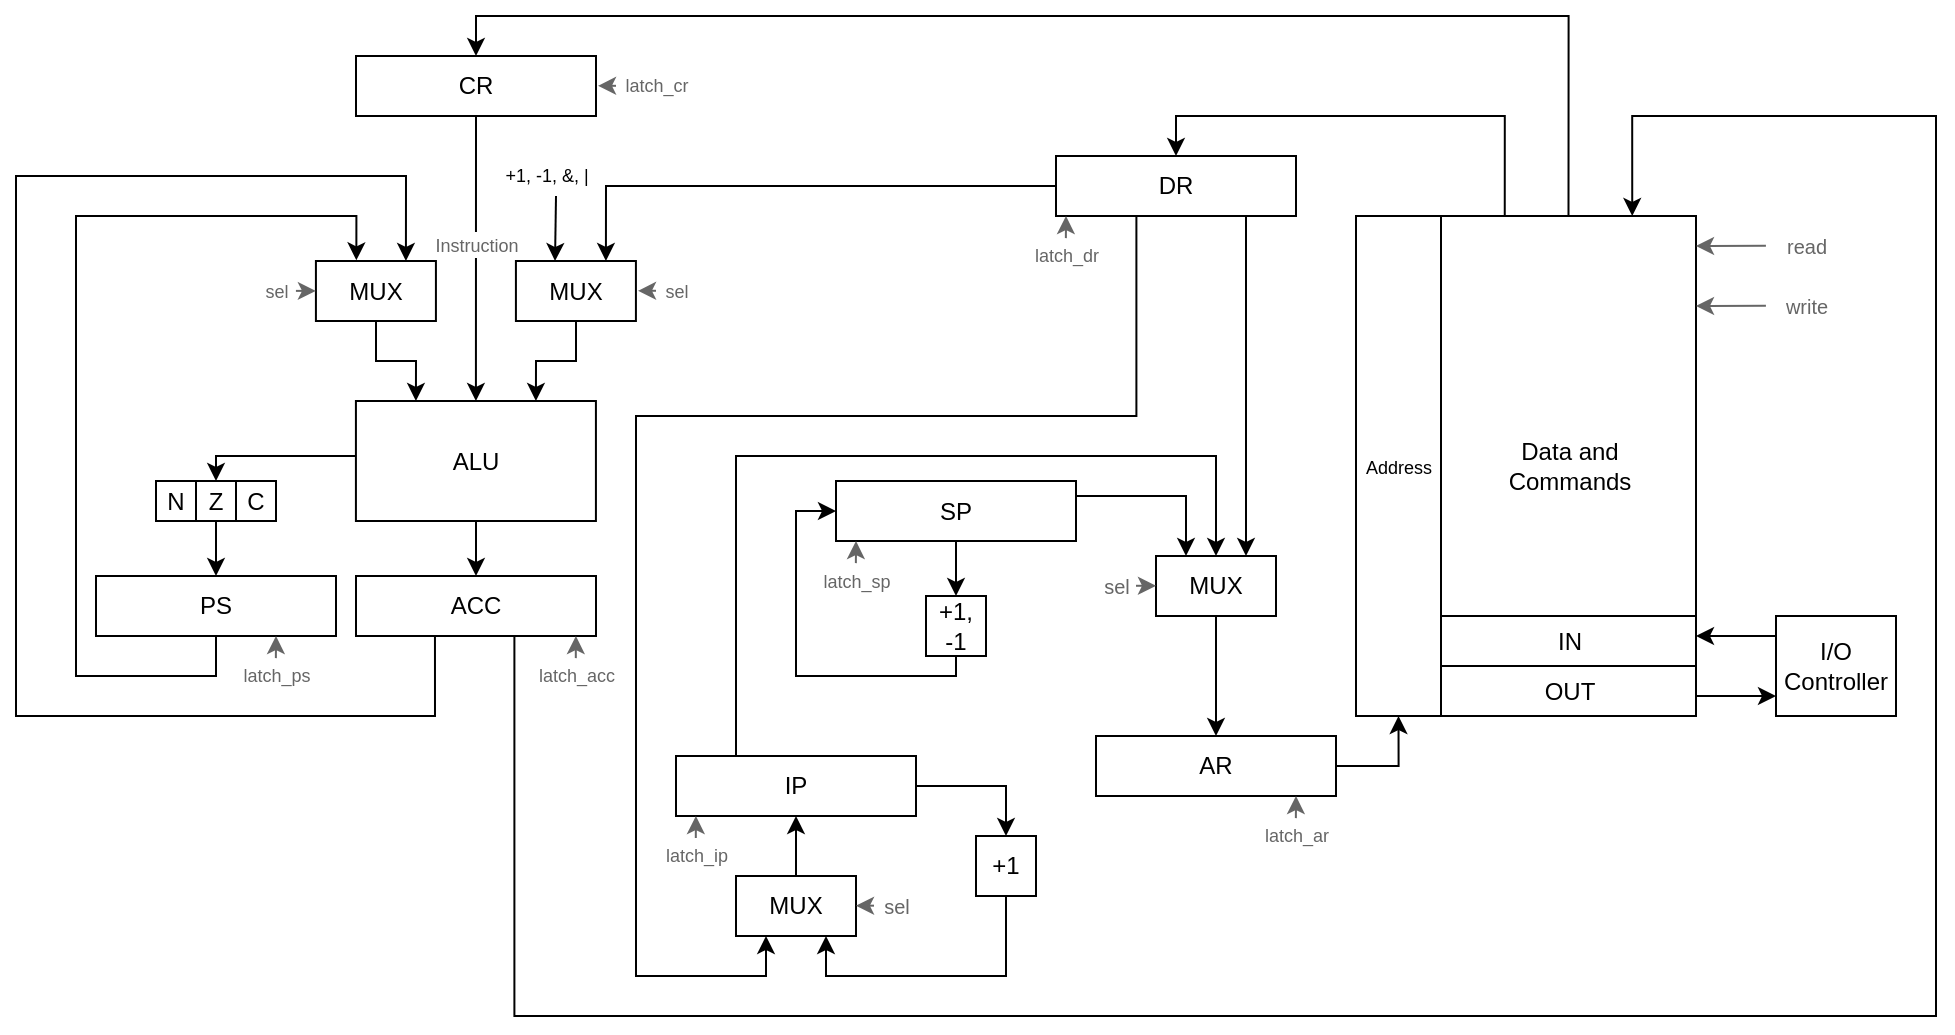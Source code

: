 <mxfile version="24.2.5" type="device">
  <diagram name="Page-1" id="nYb2lsMFF0q6Eh0Rql9e">
    <mxGraphModel dx="1838" dy="1069" grid="1" gridSize="10" guides="1" tooltips="1" connect="1" arrows="1" fold="1" page="1" pageScale="1" pageWidth="850" pageHeight="1100" math="0" shadow="0">
      <root>
        <mxCell id="0" />
        <mxCell id="1" parent="0" />
        <mxCell id="Y8FchGNcaJMsuCtOPCrg-1" value="" style="group" parent="1" vertex="1" connectable="0">
          <mxGeometry x="710" y="140" width="170" height="250" as="geometry" />
        </mxCell>
        <mxCell id="Y8FchGNcaJMsuCtOPCrg-2" value="Data and&lt;div&gt;Commands&lt;/div&gt;" style="rounded=0;whiteSpace=wrap;html=1;" parent="Y8FchGNcaJMsuCtOPCrg-1" vertex="1">
          <mxGeometry x="42.5" width="127.5" height="250" as="geometry" />
        </mxCell>
        <mxCell id="Y8FchGNcaJMsuCtOPCrg-3" value="OUT" style="rounded=0;whiteSpace=wrap;html=1;" parent="Y8FchGNcaJMsuCtOPCrg-1" vertex="1">
          <mxGeometry x="42.5" y="225" width="127.5" height="25" as="geometry" />
        </mxCell>
        <mxCell id="Y8FchGNcaJMsuCtOPCrg-4" value="IN" style="rounded=0;whiteSpace=wrap;html=1;" parent="Y8FchGNcaJMsuCtOPCrg-1" vertex="1">
          <mxGeometry x="42.5" y="200" width="127.5" height="25" as="geometry" />
        </mxCell>
        <mxCell id="rDXczYrMf-45ugnLOg3N-38" value="&lt;font style=&quot;font-size: 9px;&quot;&gt;Address&lt;/font&gt;" style="rounded=0;whiteSpace=wrap;html=1;" vertex="1" parent="Y8FchGNcaJMsuCtOPCrg-1">
          <mxGeometry width="42.5" height="250" as="geometry" />
        </mxCell>
        <mxCell id="Y8FchGNcaJMsuCtOPCrg-8" value="" style="group" parent="1" vertex="1" connectable="0">
          <mxGeometry x="880" y="140" width="80" height="30" as="geometry" />
        </mxCell>
        <mxCell id="Y8FchGNcaJMsuCtOPCrg-9" value="" style="endArrow=classic;html=1;rounded=0;strokeColor=#666666;exitX=-0.001;exitY=0.495;exitDx=0;exitDy=0;exitPerimeter=0;" parent="Y8FchGNcaJMsuCtOPCrg-8" source="Y8FchGNcaJMsuCtOPCrg-10" edge="1">
          <mxGeometry width="50" height="50" relative="1" as="geometry">
            <mxPoint y="-10" as="sourcePoint" />
            <mxPoint y="15" as="targetPoint" />
          </mxGeometry>
        </mxCell>
        <mxCell id="Y8FchGNcaJMsuCtOPCrg-10" value="&lt;font style=&quot;font-size: 10px;&quot;&gt;read&lt;/font&gt;" style="text;html=1;align=center;verticalAlign=middle;resizable=0;points=[];autosize=1;strokeColor=none;fillColor=none;fontColor=#666666;" parent="Y8FchGNcaJMsuCtOPCrg-8" vertex="1">
          <mxGeometry x="35" width="40" height="30" as="geometry" />
        </mxCell>
        <mxCell id="Y8FchGNcaJMsuCtOPCrg-11" value="" style="endArrow=classic;html=1;rounded=0;strokeColor=#666666;exitX=-0.001;exitY=0.495;exitDx=0;exitDy=0;exitPerimeter=0;" parent="1" source="Y8FchGNcaJMsuCtOPCrg-12" edge="1">
          <mxGeometry width="50" height="50" relative="1" as="geometry">
            <mxPoint x="880" y="160" as="sourcePoint" />
            <mxPoint x="880" y="185" as="targetPoint" />
          </mxGeometry>
        </mxCell>
        <mxCell id="Y8FchGNcaJMsuCtOPCrg-12" value="&lt;font style=&quot;font-size: 10px;&quot;&gt;write&lt;/font&gt;" style="text;html=1;align=center;verticalAlign=middle;resizable=0;points=[];autosize=1;strokeColor=none;fillColor=none;fontColor=#666666;" parent="1" vertex="1">
          <mxGeometry x="915" y="170" width="40" height="30" as="geometry" />
        </mxCell>
        <mxCell id="Y8FchGNcaJMsuCtOPCrg-13" value="" style="endArrow=classic;html=1;rounded=0;entryX=1;entryY=0.5;entryDx=0;entryDy=0;" parent="1" edge="1">
          <mxGeometry width="50" height="50" relative="1" as="geometry">
            <mxPoint x="920" y="350" as="sourcePoint" />
            <mxPoint x="880" y="350" as="targetPoint" />
          </mxGeometry>
        </mxCell>
        <mxCell id="Y8FchGNcaJMsuCtOPCrg-14" value="" style="endArrow=classic;html=1;rounded=0;" parent="1" edge="1">
          <mxGeometry width="50" height="50" relative="1" as="geometry">
            <mxPoint x="880" y="380" as="sourcePoint" />
            <mxPoint x="920" y="380" as="targetPoint" />
          </mxGeometry>
        </mxCell>
        <mxCell id="rDXczYrMf-45ugnLOg3N-49" style="edgeStyle=orthogonalEdgeStyle;rounded=0;orthogonalLoop=1;jettySize=auto;html=1;entryX=0.25;entryY=0;entryDx=0;entryDy=0;exitX=1;exitY=0.5;exitDx=0;exitDy=0;" edge="1" parent="1" source="Y8FchGNcaJMsuCtOPCrg-30" target="rDXczYrMf-45ugnLOg3N-47">
          <mxGeometry relative="1" as="geometry">
            <mxPoint x="580" y="390" as="targetPoint" />
            <Array as="points">
              <mxPoint x="570" y="280" />
              <mxPoint x="625" y="280" />
            </Array>
          </mxGeometry>
        </mxCell>
        <mxCell id="rDXczYrMf-45ugnLOg3N-55" style="edgeStyle=orthogonalEdgeStyle;rounded=0;orthogonalLoop=1;jettySize=auto;html=1;" edge="1" parent="1" source="Y8FchGNcaJMsuCtOPCrg-30" target="rDXczYrMf-45ugnLOg3N-56">
          <mxGeometry relative="1" as="geometry">
            <mxPoint x="490" y="400" as="targetPoint" />
          </mxGeometry>
        </mxCell>
        <mxCell id="Y8FchGNcaJMsuCtOPCrg-30" value="SP" style="rounded=0;whiteSpace=wrap;html=1;" parent="1" vertex="1">
          <mxGeometry x="450" y="272.5" width="120" height="30" as="geometry" />
        </mxCell>
        <mxCell id="rDXczYrMf-45ugnLOg3N-37" style="edgeStyle=orthogonalEdgeStyle;rounded=0;orthogonalLoop=1;jettySize=auto;html=1;exitX=1;exitY=0.5;exitDx=0;exitDy=0;entryX=0.5;entryY=1;entryDx=0;entryDy=0;" edge="1" parent="1" source="Y8FchGNcaJMsuCtOPCrg-31" target="rDXczYrMf-45ugnLOg3N-38">
          <mxGeometry relative="1" as="geometry">
            <mxPoint x="770" y="410" as="targetPoint" />
            <Array as="points">
              <mxPoint x="731" y="415" />
            </Array>
          </mxGeometry>
        </mxCell>
        <mxCell id="Y8FchGNcaJMsuCtOPCrg-31" value="AR" style="rounded=0;whiteSpace=wrap;html=1;" parent="1" vertex="1">
          <mxGeometry x="580" y="400" width="120" height="30" as="geometry" />
        </mxCell>
        <mxCell id="rDXczYrMf-45ugnLOg3N-25" style="edgeStyle=orthogonalEdgeStyle;rounded=0;orthogonalLoop=1;jettySize=auto;html=1;exitX=0.25;exitY=0;exitDx=0;exitDy=0;entryX=0.5;entryY=0;entryDx=0;entryDy=0;" edge="1" parent="1" source="Y8FchGNcaJMsuCtOPCrg-32" target="rDXczYrMf-45ugnLOg3N-47">
          <mxGeometry relative="1" as="geometry">
            <mxPoint x="460" y="530" as="sourcePoint" />
            <mxPoint x="630" y="390" as="targetPoint" />
            <Array as="points">
              <mxPoint x="400" y="260" />
              <mxPoint x="640" y="260" />
            </Array>
          </mxGeometry>
        </mxCell>
        <mxCell id="rDXczYrMf-45ugnLOg3N-33" style="edgeStyle=orthogonalEdgeStyle;rounded=0;orthogonalLoop=1;jettySize=auto;html=1;exitX=1;exitY=0.5;exitDx=0;exitDy=0;entryX=0.5;entryY=0;entryDx=0;entryDy=0;" edge="1" parent="1" source="Y8FchGNcaJMsuCtOPCrg-32" target="rDXczYrMf-45ugnLOg3N-34">
          <mxGeometry relative="1" as="geometry">
            <mxPoint x="530" y="530" as="targetPoint" />
            <mxPoint x="470" y="545" as="sourcePoint" />
            <Array as="points">
              <mxPoint x="535" y="425" />
            </Array>
          </mxGeometry>
        </mxCell>
        <mxCell id="Y8FchGNcaJMsuCtOPCrg-32" value="IP" style="rounded=0;whiteSpace=wrap;html=1;" parent="1" vertex="1">
          <mxGeometry x="370" y="410" width="120" height="30" as="geometry" />
        </mxCell>
        <mxCell id="rDXczYrMf-45ugnLOg3N-1" style="edgeStyle=orthogonalEdgeStyle;rounded=0;orthogonalLoop=1;jettySize=auto;html=1;entryX=0.75;entryY=0;entryDx=0;entryDy=0;exitX=0.66;exitY=1;exitDx=0;exitDy=0;exitPerimeter=0;" edge="1" parent="1" source="Y8FchGNcaJMsuCtOPCrg-33" target="Y8FchGNcaJMsuCtOPCrg-2">
          <mxGeometry relative="1" as="geometry">
            <mxPoint x="280" y="360" as="sourcePoint" />
            <mxPoint x="920" y="100" as="targetPoint" />
            <Array as="points">
              <mxPoint x="289" y="540" />
              <mxPoint x="1000" y="540" />
              <mxPoint x="1000" y="90" />
              <mxPoint x="848" y="90" />
            </Array>
          </mxGeometry>
        </mxCell>
        <mxCell id="rDXczYrMf-45ugnLOg3N-22" style="edgeStyle=orthogonalEdgeStyle;rounded=0;orthogonalLoop=1;jettySize=auto;html=1;entryX=0.75;entryY=0;entryDx=0;entryDy=0;exitX=0;exitY=0.5;exitDx=0;exitDy=0;" edge="1" parent="1" source="Y8FchGNcaJMsuCtOPCrg-35" target="Y8FchGNcaJMsuCtOPCrg-21">
          <mxGeometry relative="1" as="geometry">
            <mxPoint x="560" y="240" as="sourcePoint" />
            <mxPoint x="310" y="160" as="targetPoint" />
            <Array as="points">
              <mxPoint x="335" y="125" />
            </Array>
          </mxGeometry>
        </mxCell>
        <mxCell id="rDXczYrMf-45ugnLOg3N-23" style="edgeStyle=orthogonalEdgeStyle;rounded=0;orthogonalLoop=1;jettySize=auto;html=1;entryX=0.25;entryY=1;entryDx=0;entryDy=0;exitX=0.335;exitY=1.003;exitDx=0;exitDy=0;exitPerimeter=0;" edge="1" parent="1" source="Y8FchGNcaJMsuCtOPCrg-35" target="rDXczYrMf-45ugnLOg3N-43">
          <mxGeometry relative="1" as="geometry">
            <mxPoint x="620" y="200" as="sourcePoint" />
            <mxPoint x="370" y="580" as="targetPoint" />
            <Array as="points">
              <mxPoint x="600" y="240" />
              <mxPoint x="350" y="240" />
              <mxPoint x="350" y="520" />
              <mxPoint x="415" y="520" />
            </Array>
          </mxGeometry>
        </mxCell>
        <mxCell id="rDXczYrMf-45ugnLOg3N-31" style="edgeStyle=orthogonalEdgeStyle;rounded=0;orthogonalLoop=1;jettySize=auto;html=1;entryX=0.75;entryY=0;entryDx=0;entryDy=0;exitX=0.666;exitY=0.999;exitDx=0;exitDy=0;exitPerimeter=0;" edge="1" parent="1" source="Y8FchGNcaJMsuCtOPCrg-35" target="rDXczYrMf-45ugnLOg3N-47">
          <mxGeometry relative="1" as="geometry">
            <mxPoint x="640" y="190" as="sourcePoint" />
            <mxPoint x="670" y="400" as="targetPoint" />
            <Array as="points">
              <mxPoint x="655" y="140" />
            </Array>
          </mxGeometry>
        </mxCell>
        <mxCell id="rDXczYrMf-45ugnLOg3N-36" style="edgeStyle=orthogonalEdgeStyle;rounded=0;orthogonalLoop=1;jettySize=auto;html=1;entryX=0.5;entryY=0;entryDx=0;entryDy=0;exitX=0.5;exitY=1;exitDx=0;exitDy=0;" edge="1" parent="1" source="Y8FchGNcaJMsuCtOPCrg-36" target="Y8FchGNcaJMsuCtOPCrg-17">
          <mxGeometry relative="1" as="geometry">
            <Array as="points">
              <mxPoint x="270" y="100" />
              <mxPoint x="270" y="100" />
            </Array>
          </mxGeometry>
        </mxCell>
        <mxCell id="rDXczYrMf-45ugnLOg3N-59" value="&lt;font style=&quot;font-size: 9px;&quot;&gt;Instruction&lt;/font&gt;" style="edgeLabel;html=1;align=center;verticalAlign=middle;resizable=0;points=[];fontColor=#666666;" vertex="1" connectable="0" parent="rDXczYrMf-45ugnLOg3N-36">
          <mxGeometry x="-0.1" relative="1" as="geometry">
            <mxPoint as="offset" />
          </mxGeometry>
        </mxCell>
        <mxCell id="Y8FchGNcaJMsuCtOPCrg-36" value="CR" style="rounded=0;whiteSpace=wrap;html=1;" parent="1" vertex="1">
          <mxGeometry x="210" y="60" width="120" height="30" as="geometry" />
        </mxCell>
        <mxCell id="Y8FchGNcaJMsuCtOPCrg-16" style="edgeStyle=orthogonalEdgeStyle;rounded=0;orthogonalLoop=1;jettySize=auto;html=1;entryX=0.5;entryY=0;entryDx=0;entryDy=0;fillColor=#dae8fc;strokeColor=#000000;" parent="1" source="Y8FchGNcaJMsuCtOPCrg-17" target="Y8FchGNcaJMsuCtOPCrg-24" edge="1">
          <mxGeometry relative="1" as="geometry">
            <Array as="points">
              <mxPoint x="140" y="260" />
            </Array>
          </mxGeometry>
        </mxCell>
        <mxCell id="Y8FchGNcaJMsuCtOPCrg-17" value="ALU" style="rounded=0;whiteSpace=wrap;html=1;" parent="1" vertex="1">
          <mxGeometry x="209.96" y="232.5" width="120" height="60" as="geometry" />
        </mxCell>
        <mxCell id="Y8FchGNcaJMsuCtOPCrg-18" style="edgeStyle=orthogonalEdgeStyle;rounded=0;orthogonalLoop=1;jettySize=auto;html=1;entryX=0.25;entryY=0;entryDx=0;entryDy=0;" parent="1" source="Y8FchGNcaJMsuCtOPCrg-19" target="Y8FchGNcaJMsuCtOPCrg-17" edge="1">
          <mxGeometry relative="1" as="geometry" />
        </mxCell>
        <mxCell id="Y8FchGNcaJMsuCtOPCrg-19" value="MUX" style="rounded=0;whiteSpace=wrap;html=1;" parent="1" vertex="1">
          <mxGeometry x="189.96" y="162.5" width="60" height="30" as="geometry" />
        </mxCell>
        <mxCell id="Y8FchGNcaJMsuCtOPCrg-20" style="edgeStyle=orthogonalEdgeStyle;rounded=0;orthogonalLoop=1;jettySize=auto;html=1;entryX=0.75;entryY=0;entryDx=0;entryDy=0;" parent="1" source="Y8FchGNcaJMsuCtOPCrg-21" target="Y8FchGNcaJMsuCtOPCrg-17" edge="1">
          <mxGeometry relative="1" as="geometry" />
        </mxCell>
        <mxCell id="Y8FchGNcaJMsuCtOPCrg-21" value="MUX" style="rounded=0;whiteSpace=wrap;html=1;" parent="1" vertex="1">
          <mxGeometry x="289.96" y="162.5" width="60" height="30" as="geometry" />
        </mxCell>
        <mxCell id="Y8FchGNcaJMsuCtOPCrg-22" value="" style="group" parent="1" vertex="1" connectable="0">
          <mxGeometry x="110" y="272.5" width="60" height="20" as="geometry" />
        </mxCell>
        <mxCell id="Y8FchGNcaJMsuCtOPCrg-23" value="N" style="rounded=0;whiteSpace=wrap;html=1;" parent="Y8FchGNcaJMsuCtOPCrg-22" vertex="1">
          <mxGeometry width="20" height="20" as="geometry" />
        </mxCell>
        <mxCell id="Y8FchGNcaJMsuCtOPCrg-24" value="Z" style="rounded=0;whiteSpace=wrap;html=1;" parent="Y8FchGNcaJMsuCtOPCrg-22" vertex="1">
          <mxGeometry x="20" width="20" height="20" as="geometry" />
        </mxCell>
        <mxCell id="Y8FchGNcaJMsuCtOPCrg-25" value="C" style="rounded=0;whiteSpace=wrap;html=1;" parent="Y8FchGNcaJMsuCtOPCrg-22" vertex="1">
          <mxGeometry x="40" width="20" height="20" as="geometry" />
        </mxCell>
        <mxCell id="Y8FchGNcaJMsuCtOPCrg-26" value="" style="endArrow=classic;html=1;rounded=0;strokeColor=#666666;exitX=0;exitY=0.502;exitDx=0;exitDy=0;exitPerimeter=0;entryX=1.006;entryY=0.156;entryDx=0;entryDy=0;entryPerimeter=0;" parent="1" edge="1">
          <mxGeometry width="50" height="50" relative="1" as="geometry">
            <mxPoint x="360" y="177.39" as="sourcePoint" />
            <mxPoint x="351" y="177.39" as="targetPoint" />
          </mxGeometry>
        </mxCell>
        <mxCell id="Y8FchGNcaJMsuCtOPCrg-27" value="" style="endArrow=classic;html=1;rounded=0;strokeColor=#666666;" parent="1" edge="1">
          <mxGeometry width="50" height="50" relative="1" as="geometry">
            <mxPoint x="179.96" y="177.44" as="sourcePoint" />
            <mxPoint x="189.96" y="177.44" as="targetPoint" />
          </mxGeometry>
        </mxCell>
        <mxCell id="Y8FchGNcaJMsuCtOPCrg-28" value="&lt;font style=&quot;font-size: 9px;&quot;&gt;sel&lt;/font&gt;" style="text;html=1;align=center;verticalAlign=middle;resizable=0;points=[];autosize=1;strokeColor=none;fillColor=none;fontColor=#666666;fontSize=9;" parent="1" vertex="1">
          <mxGeometry x="149.96" y="167.5" width="40" height="20" as="geometry" />
        </mxCell>
        <mxCell id="Y8FchGNcaJMsuCtOPCrg-29" value="&lt;font style=&quot;font-size: 9px;&quot;&gt;sel&lt;/font&gt;" style="text;html=1;align=center;verticalAlign=middle;resizable=0;points=[];autosize=1;strokeColor=none;fillColor=none;fontColor=#666666;fontSize=9;" parent="1" vertex="1">
          <mxGeometry x="349.96" y="167.5" width="40" height="20" as="geometry" />
        </mxCell>
        <mxCell id="Y8FchGNcaJMsuCtOPCrg-33" value="ACC" style="rounded=0;whiteSpace=wrap;html=1;" parent="1" vertex="1">
          <mxGeometry x="210" y="320" width="120" height="30" as="geometry" />
        </mxCell>
        <mxCell id="Y8FchGNcaJMsuCtOPCrg-39" style="edgeStyle=orthogonalEdgeStyle;rounded=0;orthogonalLoop=1;jettySize=auto;html=1;entryX=0.5;entryY=0;entryDx=0;entryDy=0;" parent="1" source="Y8FchGNcaJMsuCtOPCrg-17" target="Y8FchGNcaJMsuCtOPCrg-33" edge="1">
          <mxGeometry relative="1" as="geometry" />
        </mxCell>
        <mxCell id="rDXczYrMf-45ugnLOg3N-3" style="edgeStyle=orthogonalEdgeStyle;rounded=0;orthogonalLoop=1;jettySize=auto;html=1;exitX=0.329;exitY=0.998;exitDx=0;exitDy=0;entryX=0.75;entryY=0;entryDx=0;entryDy=0;exitPerimeter=0;" edge="1" parent="1" source="Y8FchGNcaJMsuCtOPCrg-33" target="Y8FchGNcaJMsuCtOPCrg-19">
          <mxGeometry relative="1" as="geometry">
            <mxPoint x="350" y="330" as="sourcePoint" />
            <mxPoint x="340" y="160" as="targetPoint" />
            <Array as="points">
              <mxPoint x="250" y="390" />
              <mxPoint x="40" y="390" />
              <mxPoint x="40" y="120" />
              <mxPoint x="235" y="120" />
            </Array>
          </mxGeometry>
        </mxCell>
        <mxCell id="Y8FchGNcaJMsuCtOPCrg-34" value="PS" style="rounded=0;whiteSpace=wrap;html=1;" parent="1" vertex="1">
          <mxGeometry x="80" y="320" width="120" height="30" as="geometry" />
        </mxCell>
        <mxCell id="Y8FchGNcaJMsuCtOPCrg-40" style="edgeStyle=orthogonalEdgeStyle;rounded=0;orthogonalLoop=1;jettySize=auto;html=1;entryX=0.5;entryY=0;entryDx=0;entryDy=0;" parent="1" source="Y8FchGNcaJMsuCtOPCrg-24" target="Y8FchGNcaJMsuCtOPCrg-34" edge="1">
          <mxGeometry relative="1" as="geometry" />
        </mxCell>
        <mxCell id="rDXczYrMf-45ugnLOg3N-15" style="edgeStyle=orthogonalEdgeStyle;rounded=0;orthogonalLoop=1;jettySize=auto;html=1;entryX=0.337;entryY=-0.011;entryDx=0;entryDy=0;entryPerimeter=0;" edge="1" parent="1" source="Y8FchGNcaJMsuCtOPCrg-34" target="Y8FchGNcaJMsuCtOPCrg-19">
          <mxGeometry relative="1" as="geometry">
            <mxPoint x="180" y="130" as="targetPoint" />
            <Array as="points">
              <mxPoint x="140" y="370" />
              <mxPoint x="70" y="370" />
              <mxPoint x="70" y="140" />
              <mxPoint x="210" y="140" />
            </Array>
          </mxGeometry>
        </mxCell>
        <mxCell id="rDXczYrMf-45ugnLOg3N-24" style="edgeStyle=orthogonalEdgeStyle;rounded=0;orthogonalLoop=1;jettySize=auto;html=1;exitX=0.25;exitY=0;exitDx=0;exitDy=0;entryX=0.5;entryY=0;entryDx=0;entryDy=0;" edge="1" parent="1" source="Y8FchGNcaJMsuCtOPCrg-2" target="Y8FchGNcaJMsuCtOPCrg-35">
          <mxGeometry relative="1" as="geometry">
            <mxPoint x="650" y="80" as="targetPoint" />
            <Array as="points">
              <mxPoint x="784" y="90" />
              <mxPoint x="620" y="90" />
            </Array>
          </mxGeometry>
        </mxCell>
        <mxCell id="rDXczYrMf-45ugnLOg3N-32" style="edgeStyle=orthogonalEdgeStyle;rounded=0;orthogonalLoop=1;jettySize=auto;html=1;entryX=0.5;entryY=0;entryDx=0;entryDy=0;exitX=0.5;exitY=0;exitDx=0;exitDy=0;" edge="1" parent="1" source="Y8FchGNcaJMsuCtOPCrg-2" target="Y8FchGNcaJMsuCtOPCrg-36">
          <mxGeometry relative="1" as="geometry">
            <Array as="points">
              <mxPoint x="816" y="40" />
              <mxPoint x="270" y="40" />
            </Array>
          </mxGeometry>
        </mxCell>
        <mxCell id="rDXczYrMf-45ugnLOg3N-35" style="edgeStyle=orthogonalEdgeStyle;rounded=0;orthogonalLoop=1;jettySize=auto;html=1;exitX=0.5;exitY=1;exitDx=0;exitDy=0;entryX=0.75;entryY=1;entryDx=0;entryDy=0;" edge="1" parent="1" source="rDXczYrMf-45ugnLOg3N-34" target="rDXczYrMf-45ugnLOg3N-43">
          <mxGeometry relative="1" as="geometry">
            <mxPoint x="590" y="580" as="sourcePoint" />
            <mxPoint x="420" y="580" as="targetPoint" />
            <Array as="points">
              <mxPoint x="535" y="520" />
              <mxPoint x="445" y="520" />
            </Array>
          </mxGeometry>
        </mxCell>
        <mxCell id="rDXczYrMf-45ugnLOg3N-34" value="+1" style="rounded=0;whiteSpace=wrap;html=1;" vertex="1" parent="1">
          <mxGeometry x="520" y="450" width="30" height="30" as="geometry" />
        </mxCell>
        <mxCell id="Y8FchGNcaJMsuCtOPCrg-35" value="DR" style="rounded=0;whiteSpace=wrap;html=1;" parent="1" vertex="1">
          <mxGeometry x="560" y="110" width="120" height="30" as="geometry" />
        </mxCell>
        <mxCell id="rDXczYrMf-45ugnLOg3N-44" style="edgeStyle=orthogonalEdgeStyle;rounded=0;orthogonalLoop=1;jettySize=auto;html=1;entryX=0.5;entryY=1;entryDx=0;entryDy=0;exitX=0.5;exitY=0;exitDx=0;exitDy=0;" edge="1" parent="1" source="rDXczYrMf-45ugnLOg3N-43" target="Y8FchGNcaJMsuCtOPCrg-32">
          <mxGeometry relative="1" as="geometry">
            <mxPoint x="490" y="500" as="sourcePoint" />
            <Array as="points">
              <mxPoint x="430" y="470" />
              <mxPoint x="430" y="470" />
            </Array>
          </mxGeometry>
        </mxCell>
        <mxCell id="rDXczYrMf-45ugnLOg3N-43" value="MUX" style="rounded=0;whiteSpace=wrap;html=1;" vertex="1" parent="1">
          <mxGeometry x="400" y="470" width="60" height="30" as="geometry" />
        </mxCell>
        <mxCell id="rDXczYrMf-45ugnLOg3N-48" style="edgeStyle=orthogonalEdgeStyle;rounded=0;orthogonalLoop=1;jettySize=auto;html=1;entryX=0.5;entryY=0;entryDx=0;entryDy=0;" edge="1" parent="1" source="rDXczYrMf-45ugnLOg3N-47" target="Y8FchGNcaJMsuCtOPCrg-31">
          <mxGeometry relative="1" as="geometry" />
        </mxCell>
        <mxCell id="rDXczYrMf-45ugnLOg3N-47" value="MUX" style="rounded=0;whiteSpace=wrap;html=1;" vertex="1" parent="1">
          <mxGeometry x="610" y="310" width="60" height="30" as="geometry" />
        </mxCell>
        <mxCell id="rDXczYrMf-45ugnLOg3N-53" value="" style="endArrow=classic;html=1;rounded=0;entryX=0.326;entryY=0;entryDx=0;entryDy=0;entryPerimeter=0;movable=1;resizable=1;rotatable=1;deletable=1;editable=1;locked=0;connectable=1;" edge="1" parent="1" target="Y8FchGNcaJMsuCtOPCrg-21">
          <mxGeometry width="50" height="50" relative="1" as="geometry">
            <mxPoint x="310" y="130" as="sourcePoint" />
            <mxPoint x="400" y="230" as="targetPoint" />
          </mxGeometry>
        </mxCell>
        <mxCell id="rDXczYrMf-45ugnLOg3N-54" value="+1, -1, &amp;amp;, |" style="text;html=1;align=center;verticalAlign=middle;resizable=0;points=[];autosize=1;strokeColor=none;fillColor=none;fontSize=9;" vertex="1" parent="1">
          <mxGeometry x="270" y="110" width="70" height="20" as="geometry" />
        </mxCell>
        <mxCell id="rDXczYrMf-45ugnLOg3N-57" style="edgeStyle=orthogonalEdgeStyle;rounded=0;orthogonalLoop=1;jettySize=auto;html=1;entryX=0;entryY=0.5;entryDx=0;entryDy=0;" edge="1" parent="1" source="rDXczYrMf-45ugnLOg3N-56" target="Y8FchGNcaJMsuCtOPCrg-30">
          <mxGeometry relative="1" as="geometry">
            <Array as="points">
              <mxPoint x="510" y="370" />
              <mxPoint x="430" y="370" />
              <mxPoint x="430" y="288" />
            </Array>
          </mxGeometry>
        </mxCell>
        <mxCell id="rDXczYrMf-45ugnLOg3N-56" value="+1, -1" style="rounded=0;whiteSpace=wrap;html=1;" vertex="1" parent="1">
          <mxGeometry x="495" y="330" width="30" height="30" as="geometry" />
        </mxCell>
        <mxCell id="rDXczYrMf-45ugnLOg3N-58" value="I/O Controller" style="rounded=0;whiteSpace=wrap;html=1;" vertex="1" parent="1">
          <mxGeometry x="920" y="340" width="60" height="50" as="geometry" />
        </mxCell>
        <mxCell id="rDXczYrMf-45ugnLOg3N-45" value="" style="endArrow=classic;html=1;rounded=0;strokeColor=#666666;exitX=0;exitY=0.502;exitDx=0;exitDy=0;exitPerimeter=0;entryX=1.006;entryY=0.156;entryDx=0;entryDy=0;entryPerimeter=0;" edge="1" parent="1">
          <mxGeometry width="50" height="50" relative="1" as="geometry">
            <mxPoint x="469" y="484.83" as="sourcePoint" />
            <mxPoint x="460" y="484.83" as="targetPoint" />
          </mxGeometry>
        </mxCell>
        <mxCell id="rDXczYrMf-45ugnLOg3N-46" value="&lt;font style=&quot;font-size: 10px;&quot;&gt;sel&lt;/font&gt;" style="text;html=1;align=center;verticalAlign=middle;resizable=0;points=[];autosize=1;strokeColor=none;fillColor=none;fontColor=#666666;" vertex="1" parent="1">
          <mxGeometry x="460" y="470" width="40" height="30" as="geometry" />
        </mxCell>
        <mxCell id="rDXczYrMf-45ugnLOg3N-61" value="" style="endArrow=classic;html=1;rounded=0;strokeColor=#666666;" edge="1" parent="1">
          <mxGeometry width="50" height="50" relative="1" as="geometry">
            <mxPoint x="600" y="324.89" as="sourcePoint" />
            <mxPoint x="610" y="324.89" as="targetPoint" />
          </mxGeometry>
        </mxCell>
        <mxCell id="rDXczYrMf-45ugnLOg3N-62" value="&lt;font style=&quot;font-size: 10px;&quot;&gt;sel&lt;/font&gt;" style="text;html=1;align=center;verticalAlign=middle;resizable=0;points=[];autosize=1;strokeColor=none;fillColor=none;fontColor=#666666;" vertex="1" parent="1">
          <mxGeometry x="570" y="310" width="40" height="30" as="geometry" />
        </mxCell>
        <mxCell id="rDXczYrMf-45ugnLOg3N-64" value="" style="endArrow=classic;html=1;rounded=0;strokeColor=#666666;exitX=0;exitY=0.502;exitDx=0;exitDy=0;exitPerimeter=0;entryX=1.006;entryY=0.156;entryDx=0;entryDy=0;entryPerimeter=0;" edge="1" parent="1">
          <mxGeometry width="50" height="50" relative="1" as="geometry">
            <mxPoint x="340" y="74.9" as="sourcePoint" />
            <mxPoint x="331" y="74.9" as="targetPoint" />
          </mxGeometry>
        </mxCell>
        <mxCell id="rDXczYrMf-45ugnLOg3N-66" value="&lt;font style=&quot;font-size: 9px;&quot;&gt;latch_cr&lt;/font&gt;" style="text;html=1;align=center;verticalAlign=middle;resizable=0;points=[];autosize=1;strokeColor=none;fillColor=none;fontColor=#666666;fontSize=9;" vertex="1" parent="1">
          <mxGeometry x="330" y="65" width="60" height="20" as="geometry" />
        </mxCell>
        <mxCell id="rDXczYrMf-45ugnLOg3N-68" value="&lt;font style=&quot;font-size: 9px;&quot;&gt;latch_ps&lt;/font&gt;" style="text;html=1;align=center;verticalAlign=middle;resizable=0;points=[];autosize=1;strokeColor=none;fillColor=none;fontColor=#666666;fontSize=9;" vertex="1" parent="1">
          <mxGeometry x="140" y="360" width="60" height="20" as="geometry" />
        </mxCell>
        <mxCell id="rDXczYrMf-45ugnLOg3N-69" value="" style="endArrow=classic;html=1;rounded=0;strokeColor=#666666;entryX=0.75;entryY=1;entryDx=0;entryDy=0;exitX=0.499;exitY=0.053;exitDx=0;exitDy=0;exitPerimeter=0;" edge="1" parent="1" source="rDXczYrMf-45ugnLOg3N-68" target="Y8FchGNcaJMsuCtOPCrg-34">
          <mxGeometry width="50" height="50" relative="1" as="geometry">
            <mxPoint x="220" y="380.107" as="sourcePoint" />
            <mxPoint x="210" y="360" as="targetPoint" />
          </mxGeometry>
        </mxCell>
        <mxCell id="rDXczYrMf-45ugnLOg3N-70" value="&lt;font style=&quot;font-size: 9px;&quot;&gt;latch_acc&lt;/font&gt;" style="text;html=1;align=center;verticalAlign=middle;resizable=0;points=[];autosize=1;strokeColor=none;fillColor=none;fontColor=#666666;fontSize=9;" vertex="1" parent="1">
          <mxGeometry x="289.96" y="360" width="60" height="20" as="geometry" />
        </mxCell>
        <mxCell id="rDXczYrMf-45ugnLOg3N-71" value="" style="endArrow=classic;html=1;rounded=0;strokeColor=#666666;entryX=0.75;entryY=1;entryDx=0;entryDy=0;exitX=0.499;exitY=0.053;exitDx=0;exitDy=0;exitPerimeter=0;" edge="1" parent="1" source="rDXczYrMf-45ugnLOg3N-70">
          <mxGeometry width="50" height="50" relative="1" as="geometry">
            <mxPoint x="369.96" y="380.107" as="sourcePoint" />
            <mxPoint x="319.96" y="350" as="targetPoint" />
          </mxGeometry>
        </mxCell>
        <mxCell id="rDXczYrMf-45ugnLOg3N-72" value="&lt;font style=&quot;font-size: 9px;&quot;&gt;latch_dr&lt;/font&gt;" style="text;html=1;align=center;verticalAlign=middle;resizable=0;points=[];autosize=1;strokeColor=none;fillColor=none;fontColor=#666666;fontSize=9;" vertex="1" parent="1">
          <mxGeometry x="535" y="150" width="60" height="20" as="geometry" />
        </mxCell>
        <mxCell id="rDXczYrMf-45ugnLOg3N-73" value="" style="endArrow=classic;html=1;rounded=0;strokeColor=#666666;entryX=0.75;entryY=1;entryDx=0;entryDy=0;exitX=0.499;exitY=0.053;exitDx=0;exitDy=0;exitPerimeter=0;" edge="1" parent="1" source="rDXczYrMf-45ugnLOg3N-72">
          <mxGeometry width="50" height="50" relative="1" as="geometry">
            <mxPoint x="615" y="170.107" as="sourcePoint" />
            <mxPoint x="565" y="140" as="targetPoint" />
          </mxGeometry>
        </mxCell>
        <mxCell id="rDXczYrMf-45ugnLOg3N-74" value="&lt;font style=&quot;font-size: 9px;&quot;&gt;latch_sp&lt;/font&gt;" style="text;html=1;align=center;verticalAlign=middle;resizable=0;points=[];autosize=1;strokeColor=none;fillColor=none;fontColor=#666666;fontSize=9;" vertex="1" parent="1">
          <mxGeometry x="430" y="312.5" width="60" height="20" as="geometry" />
        </mxCell>
        <mxCell id="rDXczYrMf-45ugnLOg3N-75" value="" style="endArrow=classic;html=1;rounded=0;strokeColor=#666666;entryX=0.75;entryY=1;entryDx=0;entryDy=0;exitX=0.499;exitY=0.053;exitDx=0;exitDy=0;exitPerimeter=0;" edge="1" parent="1" source="rDXczYrMf-45ugnLOg3N-74">
          <mxGeometry width="50" height="50" relative="1" as="geometry">
            <mxPoint x="510" y="332.607" as="sourcePoint" />
            <mxPoint x="460" y="302.5" as="targetPoint" />
          </mxGeometry>
        </mxCell>
        <mxCell id="rDXczYrMf-45ugnLOg3N-76" value="&lt;font style=&quot;font-size: 9px;&quot;&gt;latch_ip&lt;/font&gt;" style="text;html=1;align=center;verticalAlign=middle;resizable=0;points=[];autosize=1;strokeColor=none;fillColor=none;fontColor=#666666;fontSize=9;" vertex="1" parent="1">
          <mxGeometry x="354.96" y="450" width="50" height="20" as="geometry" />
        </mxCell>
        <mxCell id="rDXczYrMf-45ugnLOg3N-77" value="" style="endArrow=classic;html=1;rounded=0;strokeColor=#666666;entryX=0.75;entryY=1;entryDx=0;entryDy=0;exitX=0.499;exitY=0.053;exitDx=0;exitDy=0;exitPerimeter=0;" edge="1" parent="1" source="rDXczYrMf-45ugnLOg3N-76">
          <mxGeometry width="50" height="50" relative="1" as="geometry">
            <mxPoint x="429.96" y="470.107" as="sourcePoint" />
            <mxPoint x="379.96" y="440" as="targetPoint" />
          </mxGeometry>
        </mxCell>
        <mxCell id="rDXczYrMf-45ugnLOg3N-78" value="&lt;font style=&quot;font-size: 9px;&quot;&gt;latch_ar&lt;/font&gt;" style="text;html=1;align=center;verticalAlign=middle;resizable=0;points=[];autosize=1;strokeColor=none;fillColor=none;fontColor=#666666;fontSize=9;" vertex="1" parent="1">
          <mxGeometry x="650" y="440" width="60" height="20" as="geometry" />
        </mxCell>
        <mxCell id="rDXczYrMf-45ugnLOg3N-79" value="" style="endArrow=classic;html=1;rounded=0;strokeColor=#666666;entryX=0.75;entryY=1;entryDx=0;entryDy=0;exitX=0.499;exitY=0.053;exitDx=0;exitDy=0;exitPerimeter=0;" edge="1" parent="1" source="rDXczYrMf-45ugnLOg3N-78">
          <mxGeometry width="50" height="50" relative="1" as="geometry">
            <mxPoint x="730" y="460.107" as="sourcePoint" />
            <mxPoint x="680" y="430" as="targetPoint" />
          </mxGeometry>
        </mxCell>
      </root>
    </mxGraphModel>
  </diagram>
</mxfile>
